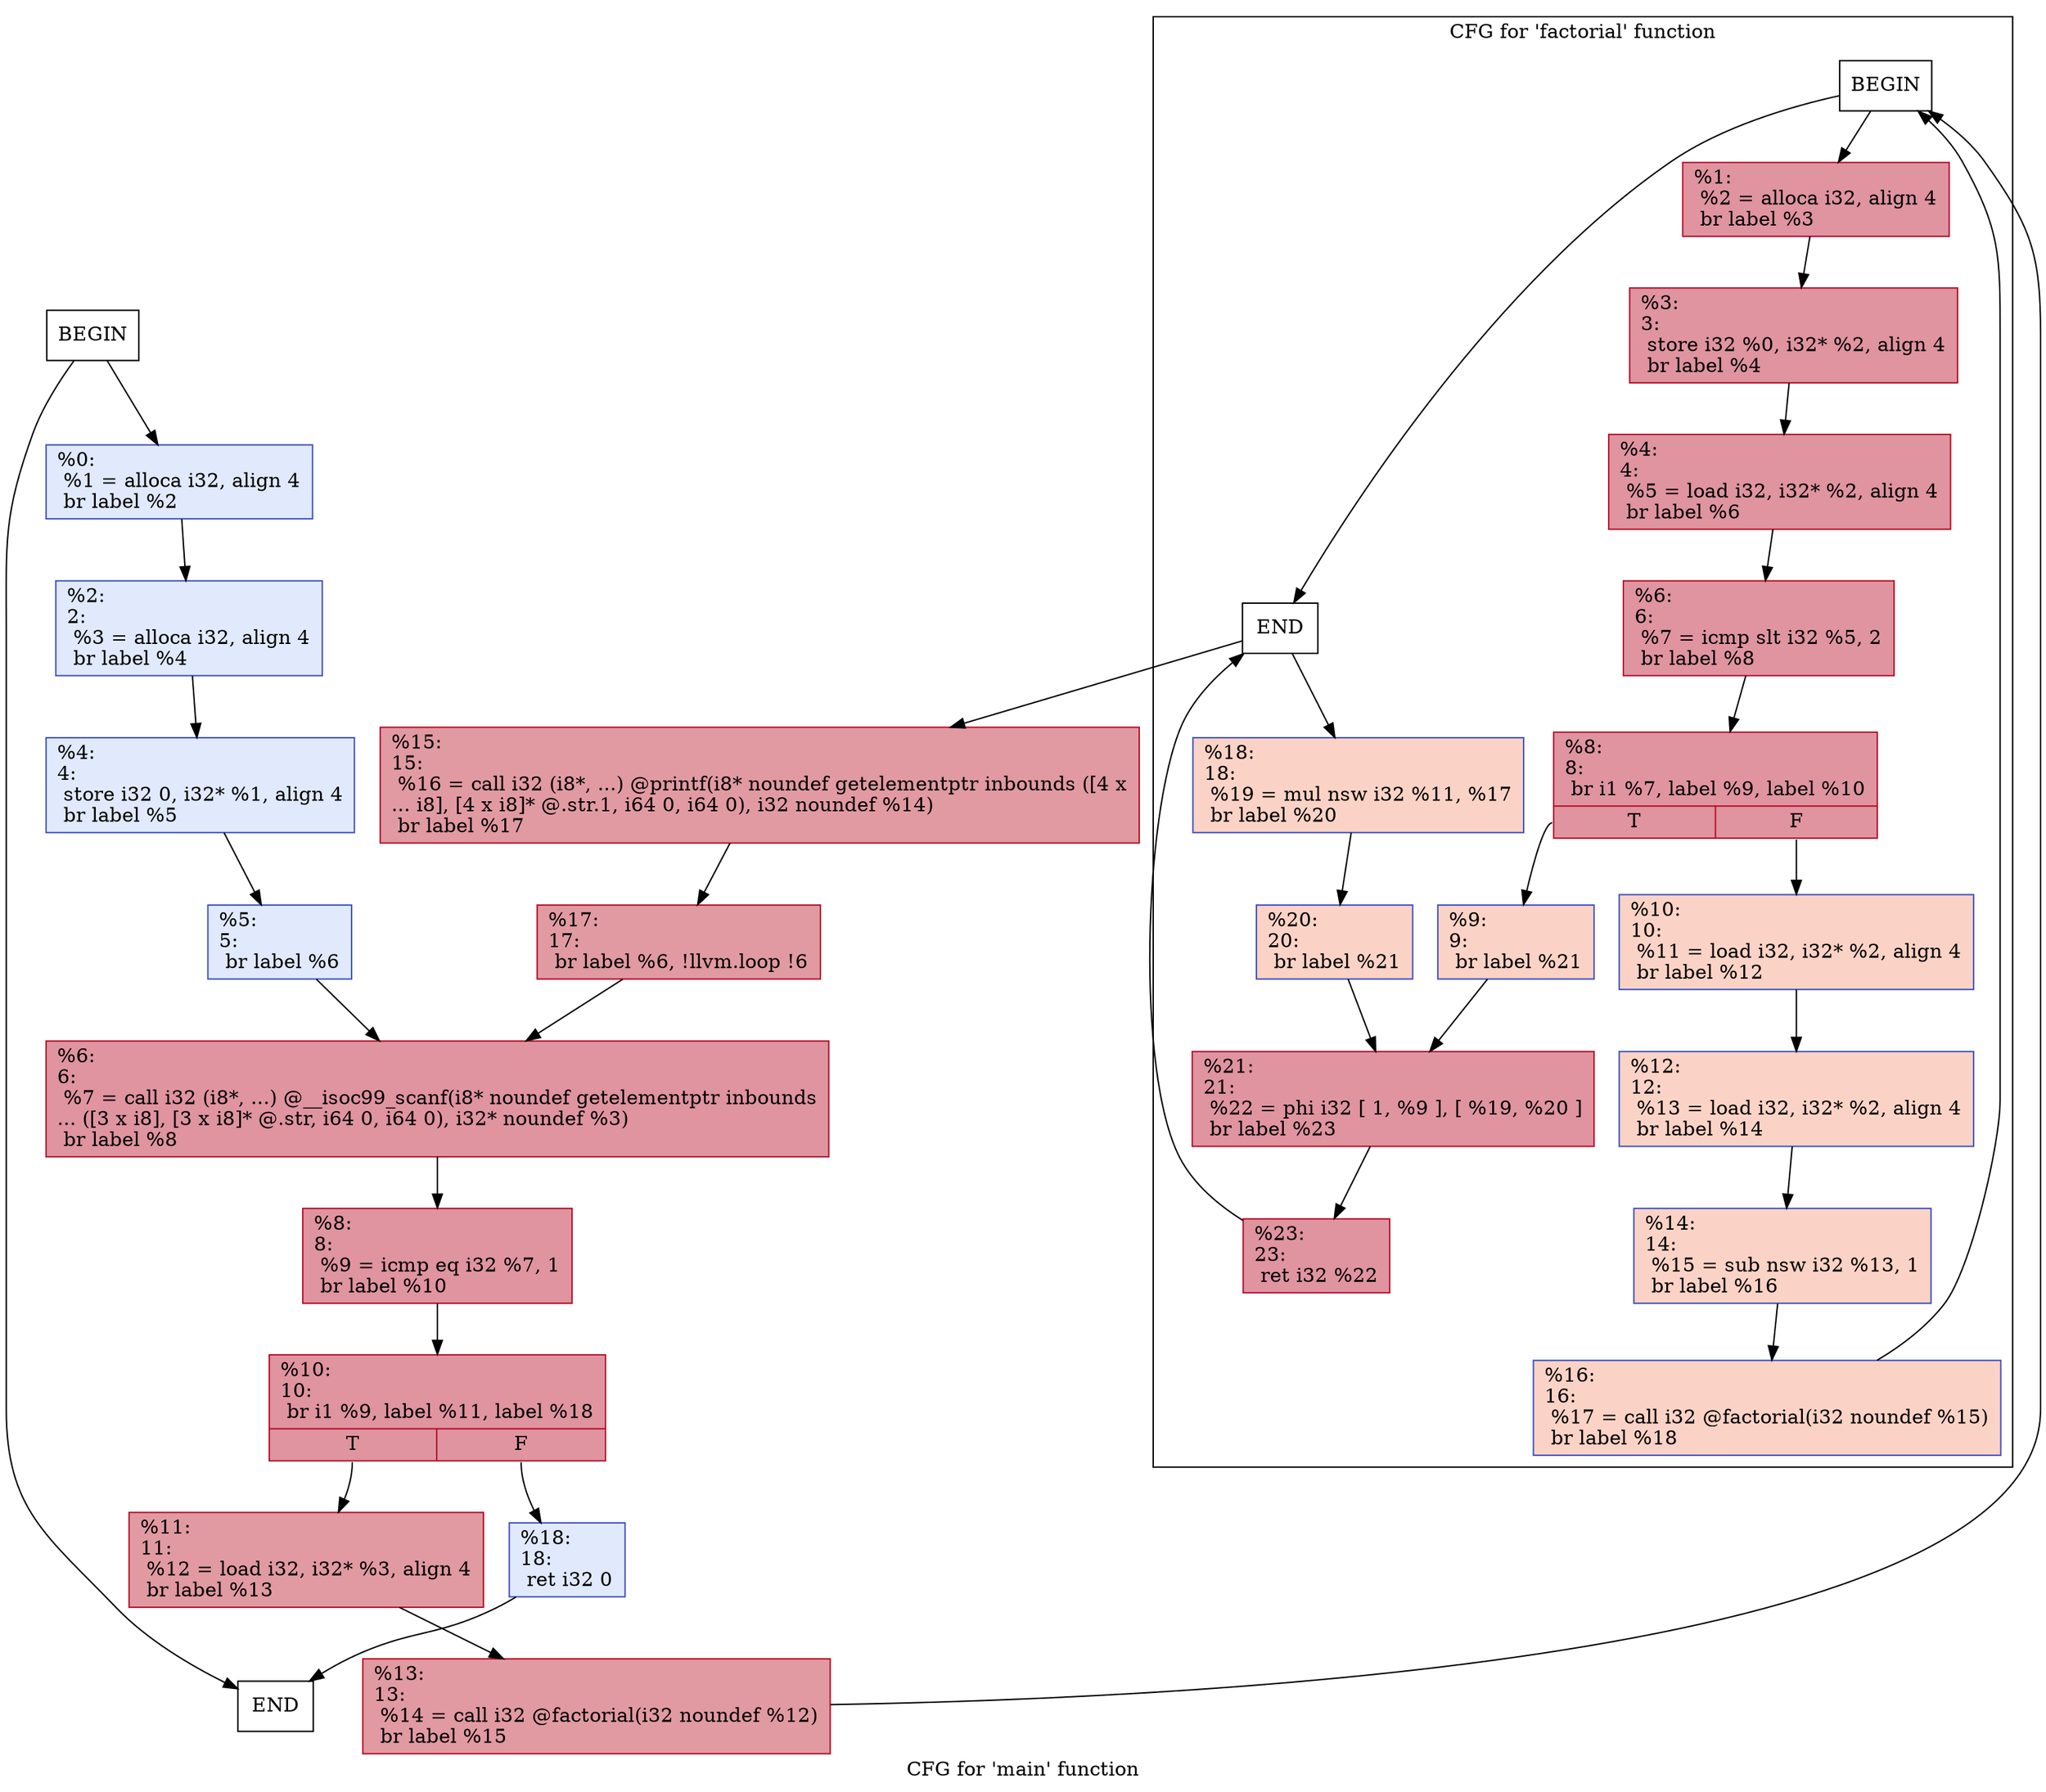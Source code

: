 digraph "CFG for 'main' function" {
	label="CFG for 'main' function";

	Nodebeginmain [shape=record, label="BEGIN"];
	Nodebeginmain -> Node0x22b38b0
	Node0x22b38b0 [shape=record,color="#3d50c3ff", style=filled, fillcolor="#b9d0f970",label="{%0:\l  %1 = alloca i32, align 4\l  br label %2\l}"];
	Node0x22b38b0 -> Node0x22b4010;
	Node0x22b4010 [shape=record,color="#3d50c3ff", style=filled, fillcolor="#b9d0f970",label="{%2:\l2:                                                \l  %3 = alloca i32, align 4\l  br label %4\l}"];
	Node0x22b4010 -> Node0x22b4170;
	Node0x22b4170 [shape=record,color="#3d50c3ff", style=filled, fillcolor="#b9d0f970",label="{%4:\l4:                                                \l  store i32 0, i32* %1, align 4\l  br label %5\l}"];
	Node0x22b4170 -> Node0x22b4280;
	Node0x22b4280 [shape=record,color="#3d50c3ff", style=filled, fillcolor="#b9d0f970",label="{%5:\l5:                                                \l  br label %6\l}"];
	Node0x22b4280 -> Node0x22b4340;
	Node0x22b4340 [shape=record,color="#b70d28ff", style=filled, fillcolor="#b70d2870",label="{%6:\l6:                                                \l  %7 = call i32 (i8*, ...) @__isoc99_scanf(i8* noundef getelementptr inbounds\l... ([3 x i8], [3 x i8]* @.str, i64 0, i64 0), i32* noundef %3)\l  br label %8\l}"];
	Node0x22b4340 -> Node0x22b47e0;
	Node0x22b47e0 [shape=record,color="#b70d28ff", style=filled, fillcolor="#b70d2870",label="{%8:\l8:                                                \l  %9 = icmp eq i32 %7, 1\l  br label %10\l}"];
	Node0x22b47e0 -> Node0x22b4230;
	Node0x22b4230 [shape=record,color="#b70d28ff", style=filled, fillcolor="#b70d2870",label="{%10:\l10:                                               \l  br i1 %9, label %11, label %18\l|{<s0>T|<s1>F}}"];
	Node0x22b4230:s0 -> Node0x22b4950;
	Node0x22b4230:s1 -> Node0x22b49a0;
	Node0x22b4950 [shape=record,color="#b70d28ff", style=filled, fillcolor="#bb1b2c70",label="{%11:\l11:                                               \l  %12 = load i32, i32* %3, align 4\l  br label %13\l}"];
	Node0x22b4950 -> Node0x22b4b50;
	Node0x22b4b50 [shape=record,color="#b70d28ff", style=filled, fillcolor="#bb1b2c70",label="{%13:\l13:                                               \l  %14 = call i32 @factorial(i32 noundef %12)\l  br label %15\l}"];
	Node0x22b4b50 -> Nodebeginfactorial;
	Nodeendfactorial -> Node0x22b4d90;
	Node0x22b4d90 [shape=record,color="#b70d28ff", style=filled, fillcolor="#bb1b2c70",label="{%15:\l15:                                               \l  %16 = call i32 (i8*, ...) @printf(i8* noundef getelementptr inbounds ([4 x\l... i8], [4 x i8]* @.str.1, i64 0, i64 0), i32 noundef %14)\l  br label %17\l}"];
	Node0x22b4d90 -> Node0x22b5110;
	Node0x22b5110 [shape=record,color="#b70d28ff", style=filled, fillcolor="#bb1b2c70",label="{%17:\l17:                                               \l  br label %6, !llvm.loop !6\l}"];
	Node0x22b5110 -> Node0x22b4340;
	Node0x22b49a0 [shape=record,color="#3d50c3ff", style=filled, fillcolor="#b9d0f970",label="{%18:\l18:                                               \l  ret i32 0\l}"];
	Node0x22b49a0 -> Nodeendmain;
	Nodeendmain [shape=record, label="END"];
	Nodebeginmain -> Nodeendmain;
	subgraph cluster_factorial {
		label = "CFG for 'factorial' function";
		graph[style=filled, bgcolor=white];
		Nodebeginfactorial [shape=record, label="BEGIN"];
	
		Nodebeginfactorial -> Node0x22b6030;
		Node0x22b6030 [shape=record,color="#b70d28ff", style=filled, fillcolor="#b70d2870",label="{%1:\l  %2 = alloca i32, align 4\l  br label %3\l}"];
		Node0x22b6030 -> Node0x22b60f0;
		Node0x22b60f0 [shape=record,color="#b70d28ff", style=filled, fillcolor="#b70d2870",label="{%3:\l3:                                                \l  store i32 %0, i32* %2, align 4\l  br label %4\l}"];
		Node0x22b60f0 -> Node0x22b61b0;
		Node0x22b61b0 [shape=record,color="#b70d28ff", style=filled, fillcolor="#b70d2870",label="{%4:\l4:                                                \l  %5 = load i32, i32* %2, align 4\l  br label %6\l}"];
		Node0x22b61b0 -> Node0x22b6330;
		Node0x22b6330 [shape=record,color="#b70d28ff", style=filled, fillcolor="#b70d2870",label="{%6:\l6:                                                \l  %7 = icmp slt i32 %5, 2\l  br label %8\l}"];
		Node0x22b6330 -> Node0x22b6480;
		Node0x22b6480 [shape=record,color="#b70d28ff", style=filled, fillcolor="#b70d2870",label="{%8:\l8:                                                \l  br i1 %7, label %9, label %10\l|{<s0>T|<s1>F}}"];
		Node0x22b6480:s0 -> Node0x22b6270;
		Node0x22b6480:s1 -> Node0x22b65d0;
		Node0x22b6270 [shape=record,color="#3d50c3ff", style=filled, fillcolor="#f59c7d70",label="{%9:\l9:                                                \l  br label %21\l}"];
		Node0x22b6270 -> Node0x22b6710;
		Node0x22b65d0 [shape=record,color="#3d50c3ff", style=filled, fillcolor="#f59c7d70",label="{%10:\l10:                                               \l  %11 = load i32, i32* %2, align 4\l  br label %12\l}"];
		Node0x22b65d0 -> Node0x22b6840;
		Node0x22b6840 [shape=record,color="#3d50c3ff", style=filled, fillcolor="#f59c7d70",label="{%12:\l12:                                               \l  %13 = load i32, i32* %2, align 4\l  br label %14\l}"];
		Node0x22b6840 -> Node0x22b6970;
		Node0x22b6970 [shape=record,color="#3d50c3ff", style=filled, fillcolor="#f59c7d70",label="{%14:\l14:                                               \l  %15 = sub nsw i32 %13, 1\l  br label %16\l}"];
		Node0x22b6970 -> Node0x22b6ac0;
		Node0x22b6ac0 [shape=record,color="#3d50c3ff", style=filled, fillcolor="#f59c7d70",label="{%16:\l16:                                               \l  %17 = call i32 @factorial(i32 noundef %15)\l  br label %18\l}"];
		Node0x22b6ac0 -> Nodebeginfactorial;
		Nodeendfactorial -> Node0x22b6c70;
		Node0x22b6c70 [shape=record,color="#3d50c3ff", style=filled, fillcolor="#f59c7d70",label="{%18:\l18:                                               \l  %19 = mul nsw i32 %11, %17\l  br label %20\l}"];
		Node0x22b6c70 -> Node0x22b6d30;
		Node0x22b6d30 [shape=record,color="#3d50c3ff", style=filled, fillcolor="#f59c7d70",label="{%20:\l20:                                               \l  br label %21\l}"];
		Node0x22b6d30 -> Node0x22b6710;
		Node0x22b6710 [shape=record,color="#b70d28ff", style=filled, fillcolor="#b70d2870",label="{%21:\l21:                                               \l  %22 = phi i32 [ 1, %9 ], [ %19, %20 ]\l  br label %23\l}"];
		Node0x22b6710 -> Node0x22b6eb0;
		Node0x22b6eb0 [shape=record,color="#b70d28ff", style=filled, fillcolor="#b70d2870",label="{%23:\l23:                                               \l  ret i32 %22\l}"];
		Node0x22b6eb0 -> Nodeendfactorial;
		Nodeendfactorial [shape=record, label="END"];
		Nodebeginfactorial -> Nodeendfactorial;
	}
}
